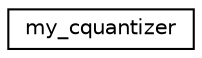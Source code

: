 digraph "Graphical Class Hierarchy"
{
  edge [fontname="Helvetica",fontsize="10",labelfontname="Helvetica",labelfontsize="10"];
  node [fontname="Helvetica",fontsize="10",shape=record];
  rankdir="LR";
  Node1 [label="my_cquantizer",height=0.2,width=0.4,color="black", fillcolor="white", style="filled",URL="$structmy__cquantizer.html"];
}
